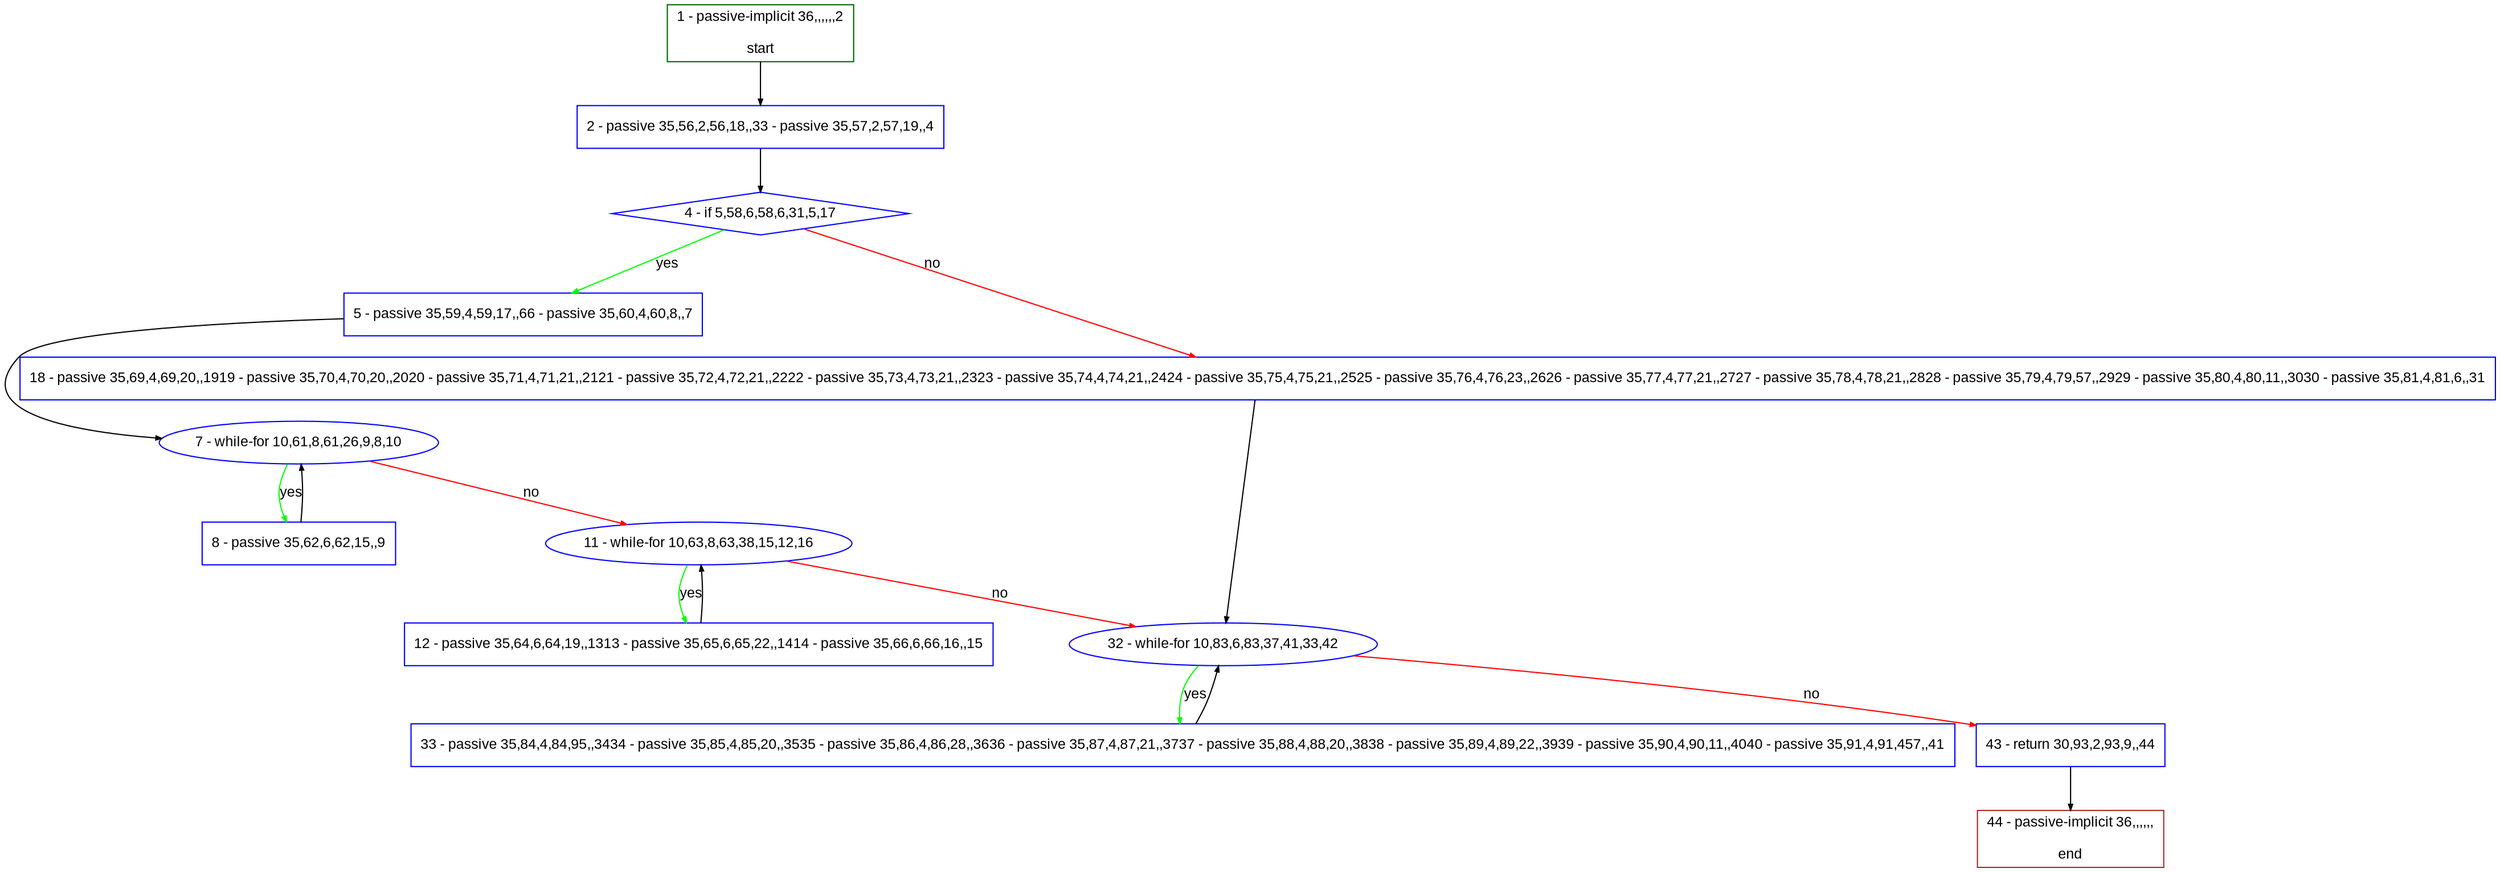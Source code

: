digraph "" {
  graph [pack="true", label="", fontsize="12", packmode="clust", fontname="Arial", fillcolor="#FFFFCC", bgcolor="white", style="rounded,filled", compound="true"];
  node [node_initialized="no", label="", color="grey", fontsize="12", fillcolor="white", fontname="Arial", style="filled", shape="rectangle", compound="true", fixedsize="false"];
  edge [fontcolor="black", arrowhead="normal", arrowtail="none", arrowsize="0.5", ltail="", label="", color="black", fontsize="12", lhead="", fontname="Arial", dir="forward", compound="true"];
  __N1 [label="2 - passive 35,56,2,56,18,,33 - passive 35,57,2,57,19,,4", color="#0000ff", fillcolor="#ffffff", style="filled", shape="box"];
  __N2 [label="1 - passive-implicit 36,,,,,,2\n\nstart", color="#006400", fillcolor="#ffffff", style="filled", shape="box"];
  __N3 [label="4 - if 5,58,6,58,6,31,5,17", color="#0000ff", fillcolor="#ffffff", style="filled", shape="diamond"];
  __N4 [label="5 - passive 35,59,4,59,17,,66 - passive 35,60,4,60,8,,7", color="#0000ff", fillcolor="#ffffff", style="filled", shape="box"];
  __N5 [label="18 - passive 35,69,4,69,20,,1919 - passive 35,70,4,70,20,,2020 - passive 35,71,4,71,21,,2121 - passive 35,72,4,72,21,,2222 - passive 35,73,4,73,21,,2323 - passive 35,74,4,74,21,,2424 - passive 35,75,4,75,21,,2525 - passive 35,76,4,76,23,,2626 - passive 35,77,4,77,21,,2727 - passive 35,78,4,78,21,,2828 - passive 35,79,4,79,57,,2929 - passive 35,80,4,80,11,,3030 - passive 35,81,4,81,6,,31", color="#0000ff", fillcolor="#ffffff", style="filled", shape="box"];
  __N6 [label="7 - while-for 10,61,8,61,26,9,8,10", color="#0000ff", fillcolor="#ffffff", style="filled", shape="oval"];
  __N7 [label="8 - passive 35,62,6,62,15,,9", color="#0000ff", fillcolor="#ffffff", style="filled", shape="box"];
  __N8 [label="11 - while-for 10,63,8,63,38,15,12,16", color="#0000ff", fillcolor="#ffffff", style="filled", shape="oval"];
  __N9 [label="12 - passive 35,64,6,64,19,,1313 - passive 35,65,6,65,22,,1414 - passive 35,66,6,66,16,,15", color="#0000ff", fillcolor="#ffffff", style="filled", shape="box"];
  __N10 [label="32 - while-for 10,83,6,83,37,41,33,42", color="#0000ff", fillcolor="#ffffff", style="filled", shape="oval"];
  __N11 [label="33 - passive 35,84,4,84,95,,3434 - passive 35,85,4,85,20,,3535 - passive 35,86,4,86,28,,3636 - passive 35,87,4,87,21,,3737 - passive 35,88,4,88,20,,3838 - passive 35,89,4,89,22,,3939 - passive 35,90,4,90,11,,4040 - passive 35,91,4,91,457,,41", color="#0000ff", fillcolor="#ffffff", style="filled", shape="box"];
  __N12 [label="43 - return 30,93,2,93,9,,44", color="#0000ff", fillcolor="#ffffff", style="filled", shape="box"];
  __N13 [label="44 - passive-implicit 36,,,,,,\n\nend", color="#a52a2a", fillcolor="#ffffff", style="filled", shape="box"];
  __N2 -> __N1 [arrowhead="normal", arrowtail="none", color="#000000", label="", dir="forward"];
  __N1 -> __N3 [arrowhead="normal", arrowtail="none", color="#000000", label="", dir="forward"];
  __N3 -> __N4 [arrowhead="normal", arrowtail="none", color="#00ff00", label="yes", dir="forward"];
  __N3 -> __N5 [arrowhead="normal", arrowtail="none", color="#ff0000", label="no", dir="forward"];
  __N4 -> __N6 [arrowhead="normal", arrowtail="none", color="#000000", label="", dir="forward"];
  __N6 -> __N7 [arrowhead="normal", arrowtail="none", color="#00ff00", label="yes", dir="forward"];
  __N7 -> __N6 [arrowhead="normal", arrowtail="none", color="#000000", label="", dir="forward"];
  __N6 -> __N8 [arrowhead="normal", arrowtail="none", color="#ff0000", label="no", dir="forward"];
  __N8 -> __N9 [arrowhead="normal", arrowtail="none", color="#00ff00", label="yes", dir="forward"];
  __N9 -> __N8 [arrowhead="normal", arrowtail="none", color="#000000", label="", dir="forward"];
  __N8 -> __N10 [arrowhead="normal", arrowtail="none", color="#ff0000", label="no", dir="forward"];
  __N5 -> __N10 [arrowhead="normal", arrowtail="none", color="#000000", label="", dir="forward"];
  __N10 -> __N11 [arrowhead="normal", arrowtail="none", color="#00ff00", label="yes", dir="forward"];
  __N11 -> __N10 [arrowhead="normal", arrowtail="none", color="#000000", label="", dir="forward"];
  __N10 -> __N12 [arrowhead="normal", arrowtail="none", color="#ff0000", label="no", dir="forward"];
  __N12 -> __N13 [arrowhead="normal", arrowtail="none", color="#000000", label="", dir="forward"];
}

